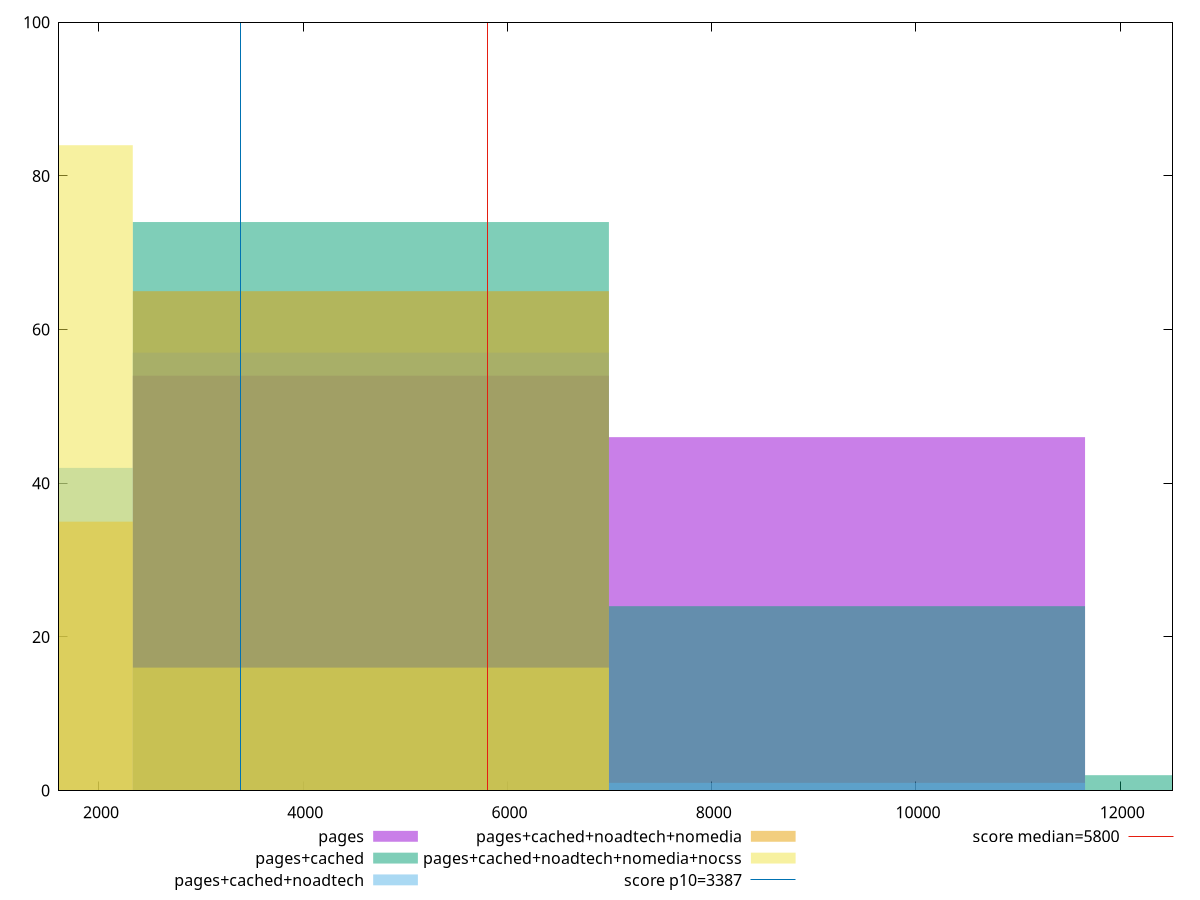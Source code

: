reset

$pages <<EOF
9324.871596766996 46
4662.435798383498 54
EOF

$pagesCached <<EOF
13987.307395150494 2
4662.435798383498 74
9324.871596766996 24
EOF

$pagesCachedNoadtech <<EOF
9324.871596766996 1
4662.435798383498 57
0 42
EOF

$pagesCachedNoadtechNomedia <<EOF
4662.435798383498 65
0 35
EOF

$pagesCachedNoadtechNomediaNocss <<EOF
4662.435798383498 16
0 84
EOF

set key outside below
set boxwidth 4662.435798383498
set xrange [1608.796:12512.440109029718]
set yrange [0:100]
set trange [0:100]
set style fill transparent solid 0.5 noborder

set parametric
set terminal svg size 640, 530 enhanced background rgb 'white'
set output "report_00013_2021-02-09T12-04-24.940Z/speed-index/comparison/histogram/all_raw.svg"

plot $pages title "pages" with boxes, \
     $pagesCached title "pages+cached" with boxes, \
     $pagesCachedNoadtech title "pages+cached+noadtech" with boxes, \
     $pagesCachedNoadtechNomedia title "pages+cached+noadtech+nomedia" with boxes, \
     $pagesCachedNoadtechNomediaNocss title "pages+cached+noadtech+nomedia+nocss" with boxes, \
     3387,t title "score p10=3387", \
     5800,t title "score median=5800"

reset
